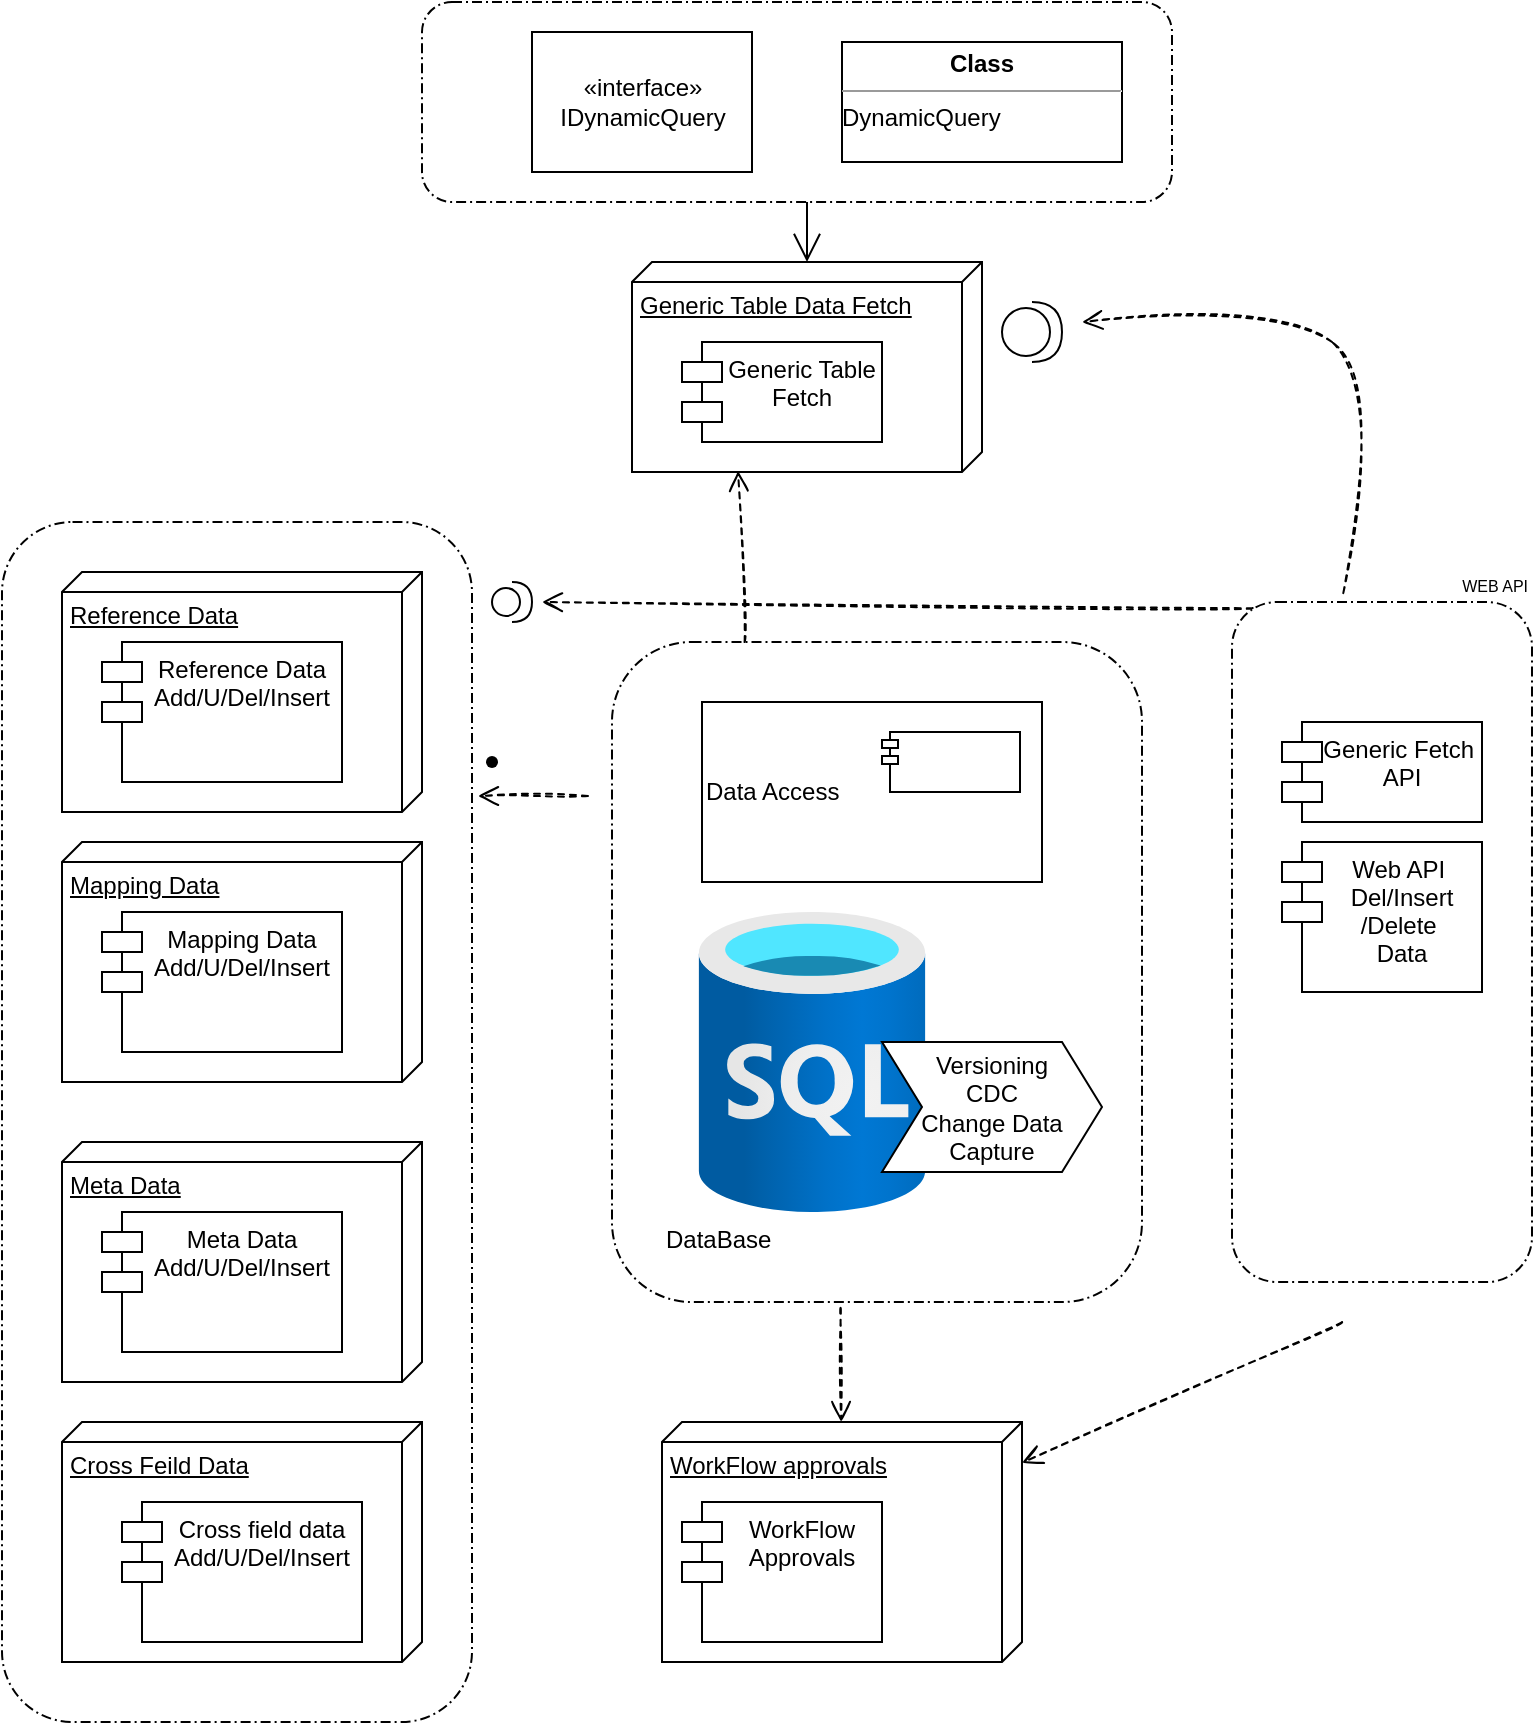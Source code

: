 <mxfile version="15.4.0" type="github" pages="2">
  <diagram id="y0hUB6qg4qWddn2lhrSZ" name="Components">
    <mxGraphModel dx="1022" dy="436" grid="1" gridSize="10" guides="1" tooltips="1" connect="1" arrows="1" fold="1" page="1" pageScale="1" pageWidth="850" pageHeight="1100" math="0" shadow="0">
      <root>
        <mxCell id="13ejvIwZYMMqMWCN97-g-0" />
        <mxCell id="13ejvIwZYMMqMWCN97-g-1" parent="13ejvIwZYMMqMWCN97-g-0" />
        <mxCell id="0c3801LJoxg--5K-ORi1-1" value="" style="edgeStyle=none;curved=1;sketch=1;orthogonalLoop=1;jettySize=auto;html=1;dashed=1;sketchStyle=rough;endArrow=open;endSize=8;verticalAlign=bottom;exitX=0.069;exitY=0.009;exitDx=0;exitDy=0;exitPerimeter=0;" parent="13ejvIwZYMMqMWCN97-g-1" source="djBtDBpn0Fjz__Azsnwe-0" edge="1">
          <mxGeometry relative="1" as="geometry">
            <mxPoint x="360" y="340" as="sourcePoint" />
            <mxPoint x="290" y="330" as="targetPoint" />
            <Array as="points">
              <mxPoint x="290" y="330" />
            </Array>
          </mxGeometry>
        </mxCell>
        <mxCell id="djBtDBpn0Fjz__Azsnwe-11" value="" style="points=[[0.25,0,0],[0.5,0,0],[0.75,0,0],[1,0.25,0],[1,0.5,0],[1,0.75,0],[0.75,1,0],[0.5,1,0],[0.25,1,0],[0,0.75,0],[0,0.5,0],[0,0.25,0]];rounded=1;dashed=1;dashPattern=5 2 1 2;labelPosition=center;verticalLabelPosition=top;align=right;verticalAlign=bottom;fontSize=8;" parent="13ejvIwZYMMqMWCN97-g-1" vertex="1">
          <mxGeometry x="20" y="290" width="235" height="600" as="geometry" />
        </mxCell>
        <mxCell id="djBtDBpn0Fjz__Azsnwe-5" value="" style="points=[[0.25,0,0],[0.5,0,0],[0.75,0,0],[1,0.25,0],[1,0.5,0],[1,0.75,0],[0.75,1,0],[0.5,1,0],[0.25,1,0],[0,0.75,0],[0,0.5,0],[0,0.25,0]];rounded=1;dashed=1;dashPattern=5 2 1 2;labelPosition=center;verticalLabelPosition=top;align=right;verticalAlign=bottom;fontSize=8;" parent="13ejvIwZYMMqMWCN97-g-1" vertex="1">
          <mxGeometry x="325" y="350" width="265" height="330" as="geometry" />
        </mxCell>
        <mxCell id="CEuCjNbCS-pu4OujHG4Z-0" value="Data Access" style="html=1;dropTarget=0;align=left;" parent="13ejvIwZYMMqMWCN97-g-1" vertex="1">
          <mxGeometry x="370" y="380" width="170" height="90" as="geometry" />
        </mxCell>
        <mxCell id="CEuCjNbCS-pu4OujHG4Z-1" value="" style="shape=module;jettyWidth=8;jettyHeight=4;" parent="CEuCjNbCS-pu4OujHG4Z-0" vertex="1">
          <mxGeometry x="1" width="69" height="30" relative="1" as="geometry">
            <mxPoint x="-80" y="15" as="offset" />
          </mxGeometry>
        </mxCell>
        <mxCell id="CEuCjNbCS-pu4OujHG4Z-2" value="DataBase" style="aspect=fixed;html=1;points=[];align=left;image;fontSize=12;image=img/lib/azure2/databases/SQL_Database.svg;fontFamily=Helvetica;fontColor=#000000;strokeColor=#000000;fillColor=#ffffff;" parent="13ejvIwZYMMqMWCN97-g-1" vertex="1">
          <mxGeometry x="350" y="485" width="150" height="150" as="geometry" />
        </mxCell>
        <mxCell id="yxPaw60GtT4yM2VsDhWt-2" value="" style="endArrow=open;endFill=1;endSize=12;html=1;rounded=0;edgeStyle=orthogonalEdgeStyle;" parent="13ejvIwZYMMqMWCN97-g-1" target="7FZYkWP2k6L7iK5dleig-6" edge="1">
          <mxGeometry width="160" relative="1" as="geometry">
            <mxPoint x="395" y="89.5" as="sourcePoint" />
            <mxPoint x="445" y="89.5" as="targetPoint" />
          </mxGeometry>
        </mxCell>
        <mxCell id="djBtDBpn0Fjz__Azsnwe-0" value="WEB API" style="points=[[0.25,0,0],[0.5,0,0],[0.75,0,0],[1,0.25,0],[1,0.5,0],[1,0.75,0],[0.75,1,0],[0.5,1,0],[0.25,1,0],[0,0.75,0],[0,0.5,0],[0,0.25,0]];rounded=1;dashed=1;dashPattern=5 2 1 2;labelPosition=center;verticalLabelPosition=top;align=right;verticalAlign=bottom;fontSize=8;" parent="13ejvIwZYMMqMWCN97-g-1" vertex="1">
          <mxGeometry x="635" y="330" width="150" height="340" as="geometry" />
        </mxCell>
        <mxCell id="rCWzzTYEou9588F6fZ6Q-3" value="Generic Fetch &#xa;API" style="shape=module;align=left;spacingLeft=20;align=center;verticalAlign=top;" parent="13ejvIwZYMMqMWCN97-g-1" vertex="1">
          <mxGeometry x="660" y="390" width="100" height="50" as="geometry" />
        </mxCell>
        <mxCell id="rCWzzTYEou9588F6fZ6Q-4" value="Web API &#xa;Del/Insert&#xa;/Delete &#xa;Data" style="shape=module;align=left;spacingLeft=20;align=center;verticalAlign=top;" parent="13ejvIwZYMMqMWCN97-g-1" vertex="1">
          <mxGeometry x="660" y="450" width="100" height="75" as="geometry" />
        </mxCell>
        <mxCell id="djBtDBpn0Fjz__Azsnwe-1" value="" style="points=[[0.25,0,0],[0.5,0,0],[0.75,0,0],[1,0.25,0],[1,0.5,0],[1,0.75,0],[0.75,1,0],[0.5,1,0],[0.25,1,0],[0,0.75,0],[0,0.5,0],[0,0.25,0]];rounded=1;dashed=1;dashPattern=5 2 1 2;labelPosition=center;verticalLabelPosition=top;align=right;verticalAlign=bottom;fontSize=8;" parent="13ejvIwZYMMqMWCN97-g-1" vertex="1">
          <mxGeometry x="230" y="30" width="375" height="100" as="geometry" />
        </mxCell>
        <mxCell id="rCWzzTYEou9588F6fZ6Q-5" value="«interface»&lt;br&gt;IDynamicQuery" style="html=1;" parent="13ejvIwZYMMqMWCN97-g-1" vertex="1">
          <mxGeometry x="285" y="45" width="110" height="70" as="geometry" />
        </mxCell>
        <mxCell id="rCWzzTYEou9588F6fZ6Q-6" value="&lt;p style=&quot;margin: 0px ; margin-top: 4px ; text-align: center&quot;&gt;&lt;b&gt;Class&lt;/b&gt;&lt;/p&gt;&lt;hr size=&quot;1&quot;&gt;&lt;div style=&quot;height: 2px&quot;&gt;DynamicQuery&lt;/div&gt;" style="verticalAlign=top;align=left;overflow=fill;fontSize=12;fontFamily=Helvetica;html=1;" parent="13ejvIwZYMMqMWCN97-g-1" vertex="1">
          <mxGeometry x="440" y="50" width="140" height="60" as="geometry" />
        </mxCell>
        <mxCell id="djBtDBpn0Fjz__Azsnwe-17" style="edgeStyle=none;curved=1;sketch=1;orthogonalLoop=1;jettySize=auto;html=1;dashed=1;endArrow=open;endSize=8;verticalAlign=bottom;exitX=0.25;exitY=0;exitDx=0;exitDy=0;exitPerimeter=0;entryX=0.994;entryY=0.697;entryDx=0;entryDy=0;entryPerimeter=0;" parent="13ejvIwZYMMqMWCN97-g-1" source="djBtDBpn0Fjz__Azsnwe-5" target="7FZYkWP2k6L7iK5dleig-6" edge="1">
          <mxGeometry relative="1" as="geometry">
            <mxPoint x="390" y="280" as="targetPoint" />
            <mxPoint x="390" y="340" as="sourcePoint" />
          </mxGeometry>
        </mxCell>
        <mxCell id="djBtDBpn0Fjz__Azsnwe-16" value="" style="shape=waypoint;sketch=0;size=6;pointerEvents=1;points=[];fillColor=none;resizable=0;rotatable=0;perimeter=centerPerimeter;snapToPoint=1;" parent="13ejvIwZYMMqMWCN97-g-1" vertex="1">
          <mxGeometry x="245" y="390" width="40" height="40" as="geometry" />
        </mxCell>
        <mxCell id="djBtDBpn0Fjz__Azsnwe-18" value="Reference Data" style="verticalAlign=top;align=left;spacingTop=8;spacingLeft=2;spacingRight=12;shape=cube;size=10;direction=south;fontStyle=4;html=1;" parent="13ejvIwZYMMqMWCN97-g-1" vertex="1">
          <mxGeometry x="50" y="315" width="180" height="120" as="geometry" />
        </mxCell>
        <mxCell id="djBtDBpn0Fjz__Azsnwe-19" value="Reference Data&#xa;Add/U/Del/Insert" style="shape=module;align=left;spacingLeft=20;align=center;verticalAlign=top;" parent="13ejvIwZYMMqMWCN97-g-1" vertex="1">
          <mxGeometry x="70" y="350" width="120" height="70" as="geometry" />
        </mxCell>
        <mxCell id="djBtDBpn0Fjz__Azsnwe-20" value="Mapping Data" style="verticalAlign=top;align=left;spacingTop=8;spacingLeft=2;spacingRight=12;shape=cube;size=10;direction=south;fontStyle=4;html=1;" parent="13ejvIwZYMMqMWCN97-g-1" vertex="1">
          <mxGeometry x="50" y="450" width="180" height="120" as="geometry" />
        </mxCell>
        <mxCell id="djBtDBpn0Fjz__Azsnwe-21" value="Mapping Data&#xa;Add/U/Del/Insert" style="shape=module;align=left;spacingLeft=20;align=center;verticalAlign=top;" parent="13ejvIwZYMMqMWCN97-g-1" vertex="1">
          <mxGeometry x="70" y="485" width="120" height="70" as="geometry" />
        </mxCell>
        <mxCell id="djBtDBpn0Fjz__Azsnwe-22" value="Meta Data" style="verticalAlign=top;align=left;spacingTop=8;spacingLeft=2;spacingRight=12;shape=cube;size=10;direction=south;fontStyle=4;html=1;" parent="13ejvIwZYMMqMWCN97-g-1" vertex="1">
          <mxGeometry x="50" y="600" width="180" height="120" as="geometry" />
        </mxCell>
        <mxCell id="djBtDBpn0Fjz__Azsnwe-23" value="Cross Feild Data" style="verticalAlign=top;align=left;spacingTop=8;spacingLeft=2;spacingRight=12;shape=cube;size=10;direction=south;fontStyle=4;html=1;" parent="13ejvIwZYMMqMWCN97-g-1" vertex="1">
          <mxGeometry x="50" y="740" width="180" height="120" as="geometry" />
        </mxCell>
        <mxCell id="djBtDBpn0Fjz__Azsnwe-24" value="Cross field data&#xa;Add/U/Del/Insert" style="shape=module;align=left;spacingLeft=20;align=center;verticalAlign=top;" parent="13ejvIwZYMMqMWCN97-g-1" vertex="1">
          <mxGeometry x="80" y="780" width="120" height="70" as="geometry" />
        </mxCell>
        <mxCell id="djBtDBpn0Fjz__Azsnwe-25" value="Meta Data&#xa;Add/U/Del/Insert" style="shape=module;align=left;spacingLeft=20;align=center;verticalAlign=top;" parent="13ejvIwZYMMqMWCN97-g-1" vertex="1">
          <mxGeometry x="70" y="635" width="120" height="70" as="geometry" />
        </mxCell>
        <mxCell id="7FZYkWP2k6L7iK5dleig-9" style="edgeStyle=none;curved=1;sketch=1;orthogonalLoop=1;jettySize=auto;html=1;dashed=1;endArrow=open;endSize=8;verticalAlign=bottom;exitX=0.371;exitY=-0.013;exitDx=0;exitDy=0;exitPerimeter=0;" parent="13ejvIwZYMMqMWCN97-g-1" source="djBtDBpn0Fjz__Azsnwe-0" edge="1">
          <mxGeometry relative="1" as="geometry">
            <mxPoint x="560" y="190" as="targetPoint" />
            <Array as="points">
              <mxPoint x="710" y="220" />
              <mxPoint x="660" y="180" />
            </Array>
          </mxGeometry>
        </mxCell>
        <mxCell id="7FZYkWP2k6L7iK5dleig-6" value="Generic Table Data Fetch" style="verticalAlign=top;align=left;spacingTop=8;spacingLeft=2;spacingRight=12;shape=cube;size=10;direction=south;fontStyle=4;html=1;" parent="13ejvIwZYMMqMWCN97-g-1" vertex="1">
          <mxGeometry x="335" y="160" width="175" height="105" as="geometry" />
        </mxCell>
        <mxCell id="7FZYkWP2k6L7iK5dleig-7" value="Generic Table &#xa;Fetch" style="shape=module;align=left;spacingLeft=20;align=center;verticalAlign=top;" parent="13ejvIwZYMMqMWCN97-g-1" vertex="1">
          <mxGeometry x="360" y="200" width="100" height="50" as="geometry" />
        </mxCell>
        <mxCell id="sOIGv1bbg0WMPBzcAQTH-0" value="Versioning&lt;br&gt;CDC&lt;br&gt;Change Data Capture" style="shape=step;perimeter=stepPerimeter;whiteSpace=wrap;html=1;fixedSize=1;" parent="13ejvIwZYMMqMWCN97-g-1" vertex="1">
          <mxGeometry x="460" y="550" width="110" height="65" as="geometry" />
        </mxCell>
        <mxCell id="sOIGv1bbg0WMPBzcAQTH-6" value="" style="edgeStyle=none;curved=1;sketch=1;orthogonalLoop=1;jettySize=auto;html=1;dashed=1;sketchStyle=rough;endArrow=open;endSize=8;verticalAlign=bottom;" parent="13ejvIwZYMMqMWCN97-g-1" target="sOIGv1bbg0WMPBzcAQTH-2" edge="1">
          <mxGeometry relative="1" as="geometry">
            <mxPoint x="690" y="690" as="sourcePoint" />
          </mxGeometry>
        </mxCell>
        <mxCell id="sOIGv1bbg0WMPBzcAQTH-7" value="" style="edgeStyle=none;curved=1;sketch=1;orthogonalLoop=1;jettySize=auto;html=1;dashed=1;sketchStyle=rough;endArrow=open;endSize=8;verticalAlign=bottom;exitX=0.431;exitY=1.009;exitDx=0;exitDy=0;exitPerimeter=0;" parent="13ejvIwZYMMqMWCN97-g-1" source="djBtDBpn0Fjz__Azsnwe-5" target="sOIGv1bbg0WMPBzcAQTH-2" edge="1">
          <mxGeometry relative="1" as="geometry">
            <mxPoint x="440" y="690" as="sourcePoint" />
          </mxGeometry>
        </mxCell>
        <mxCell id="sOIGv1bbg0WMPBzcAQTH-2" value="WorkFlow approvals" style="verticalAlign=top;align=left;spacingTop=8;spacingLeft=2;spacingRight=12;shape=cube;size=10;direction=south;fontStyle=4;html=1;" parent="13ejvIwZYMMqMWCN97-g-1" vertex="1">
          <mxGeometry x="350" y="740" width="180" height="120" as="geometry" />
        </mxCell>
        <mxCell id="sOIGv1bbg0WMPBzcAQTH-3" value="WorkFlow &#xa;Approvals" style="shape=module;align=left;spacingLeft=20;align=center;verticalAlign=top;" parent="13ejvIwZYMMqMWCN97-g-1" vertex="1">
          <mxGeometry x="360" y="780" width="100" height="70" as="geometry" />
        </mxCell>
        <mxCell id="sOIGv1bbg0WMPBzcAQTH-4" style="edgeStyle=none;curved=1;sketch=1;orthogonalLoop=1;jettySize=auto;html=1;exitX=0.25;exitY=1;exitDx=0;exitDy=0;exitPerimeter=0;dashed=1;endArrow=open;endSize=8;verticalAlign=bottom;" parent="13ejvIwZYMMqMWCN97-g-1" source="djBtDBpn0Fjz__Azsnwe-0" target="djBtDBpn0Fjz__Azsnwe-0" edge="1">
          <mxGeometry relative="1" as="geometry" />
        </mxCell>
        <mxCell id="0c3801LJoxg--5K-ORi1-0" value="" style="edgeStyle=none;curved=1;sketch=1;orthogonalLoop=1;jettySize=auto;html=1;dashed=1;sketchStyle=rough;endArrow=open;endSize=8;verticalAlign=bottom;" parent="13ejvIwZYMMqMWCN97-g-1" edge="1">
          <mxGeometry relative="1" as="geometry">
            <mxPoint x="313" y="427" as="sourcePoint" />
            <mxPoint x="258" y="427" as="targetPoint" />
            <Array as="points">
              <mxPoint x="283" y="427" />
            </Array>
          </mxGeometry>
        </mxCell>
        <mxCell id="9f6w7W5TIAMXoY62hWIH-0" value="" style="shape=providedRequiredInterface;html=1;verticalLabelPosition=bottom;sketch=0;" parent="13ejvIwZYMMqMWCN97-g-1" vertex="1">
          <mxGeometry x="520" y="180" width="30" height="30" as="geometry" />
        </mxCell>
        <mxCell id="9f6w7W5TIAMXoY62hWIH-2" value="" style="shape=providedRequiredInterface;html=1;verticalLabelPosition=bottom;sketch=0;" parent="13ejvIwZYMMqMWCN97-g-1" vertex="1">
          <mxGeometry x="265" y="320" width="20" height="20" as="geometry" />
        </mxCell>
      </root>
    </mxGraphModel>
  </diagram>
  <diagram id="yoYdtd2djBJbXm_HWHxz" name="GenericLayout">
    <mxGraphModel dx="1022" dy="1536" grid="1" gridSize="10" guides="1" tooltips="1" connect="1" arrows="1" fold="1" page="1" pageScale="1" pageWidth="850" pageHeight="1100" math="0" shadow="0">
      <root>
        <mxCell id="0" />
        <mxCell id="1" parent="0" />
        <mxCell id="3N2yypHkeLpr1BuUNtrp-8" value="" style="whiteSpace=wrap;html=1;aspect=fixed;" parent="1" vertex="1">
          <mxGeometry x="280" y="-430" width="450" height="450" as="geometry" />
        </mxCell>
        <mxCell id="3N2yypHkeLpr1BuUNtrp-3" value="SQL Server" style="shape=cylinder3;whiteSpace=wrap;html=1;boundedLbl=1;backgroundOutline=1;size=15;" parent="1" vertex="1">
          <mxGeometry x="630" y="-320" width="80" height="120" as="geometry" />
        </mxCell>
        <mxCell id="3N2yypHkeLpr1BuUNtrp-2" value="&lt;b&gt;Web API&lt;br&gt;&lt;/b&gt;1. Generic Fetch Web API&lt;br&gt;2. Update/Insert&lt;br&gt;/Delete Table&amp;nbsp;&lt;br&gt;Data&amp;nbsp;&lt;br&gt;3. Table Create/Del" style="rounded=1;whiteSpace=wrap;html=1;" parent="1" vertex="1">
          <mxGeometry x="320" y="-330" width="120" height="240" as="geometry" />
        </mxCell>
        <mxCell id="3N2yypHkeLpr1BuUNtrp-5" value="1.Light Weight ORM - Dapper&lt;br&gt;2. DBContext Data First" style="whiteSpace=wrap;html=1;aspect=fixed;" parent="1" vertex="1">
          <mxGeometry x="470" y="-160" width="100" height="100" as="geometry" />
        </mxCell>
        <mxCell id="3N2yypHkeLpr1BuUNtrp-4" value="Business Logic" style="rounded=1;whiteSpace=wrap;html=1;" parent="1" vertex="1">
          <mxGeometry x="430" y="-320" width="140" height="70" as="geometry" />
        </mxCell>
        <mxCell id="3N2yypHkeLpr1BuUNtrp-7" value="Presentation Layer" style="rounded=0;whiteSpace=wrap;html=1;" parent="1" vertex="1">
          <mxGeometry x="90" y="-320" width="50" height="210" as="geometry" />
        </mxCell>
        <mxCell id="3N2yypHkeLpr1BuUNtrp-9" value="" style="html=1;shadow=0;dashed=0;align=center;verticalAlign=middle;shape=mxgraph.arrows2.arrow;dy=0.6;dx=40;flipH=1;notch=0;" parent="1" vertex="1">
          <mxGeometry x="160" y="-310" width="140" height="70" as="geometry" />
        </mxCell>
        <mxCell id="3N2yypHkeLpr1BuUNtrp-11" value="" style="html=1;shadow=0;dashed=0;align=center;verticalAlign=middle;shape=mxgraph.arrows2.arrow;dy=0.6;dx=40;notch=0;" parent="1" vertex="1">
          <mxGeometry x="160" y="-175" width="140" height="70" as="geometry" />
        </mxCell>
        <mxCell id="3N2yypHkeLpr1BuUNtrp-28" value="Approval Work Flow" style="rounded=0;whiteSpace=wrap;html=1;" parent="1" vertex="1">
          <mxGeometry x="100" y="-400" width="600" height="60" as="geometry" />
        </mxCell>
        <mxCell id="3N2yypHkeLpr1BuUNtrp-19" value="" style="shape=flexArrow;endArrow=classic;startArrow=classic;html=1;rounded=0;edgeStyle=orthogonalEdgeStyle;" parent="1" edge="1">
          <mxGeometry width="100" height="100" relative="1" as="geometry">
            <mxPoint x="590" y="-90" as="sourcePoint" />
            <mxPoint x="690" y="-190" as="targetPoint" />
          </mxGeometry>
        </mxCell>
        <mxCell id="3N2yypHkeLpr1BuUNtrp-20" value="" style="html=1;shadow=0;dashed=0;align=center;verticalAlign=middle;shape=mxgraph.arrows2.arrow;dy=1;dx=22.67;direction=south;notch=0;" parent="1" vertex="1">
          <mxGeometry x="484" y="-235" width="20" height="60" as="geometry" />
        </mxCell>
        <mxCell id="3N2yypHkeLpr1BuUNtrp-21" value="" style="html=1;shadow=0;dashed=0;align=center;verticalAlign=middle;shape=mxgraph.arrows2.arrow;dy=1;dx=14.67;direction=north;notch=0;" parent="1" vertex="1">
          <mxGeometry x="512" y="-230" width="20" height="60" as="geometry" />
        </mxCell>
        <mxCell id="3N2yypHkeLpr1BuUNtrp-30" value="Versioning&lt;br&gt;CDC&lt;br&gt;Change Data Capture" style="shape=step;perimeter=stepPerimeter;whiteSpace=wrap;html=1;fixedSize=1;" parent="1" vertex="1">
          <mxGeometry x="580" y="-237.5" width="110" height="65" as="geometry" />
        </mxCell>
      </root>
    </mxGraphModel>
  </diagram>
</mxfile>
